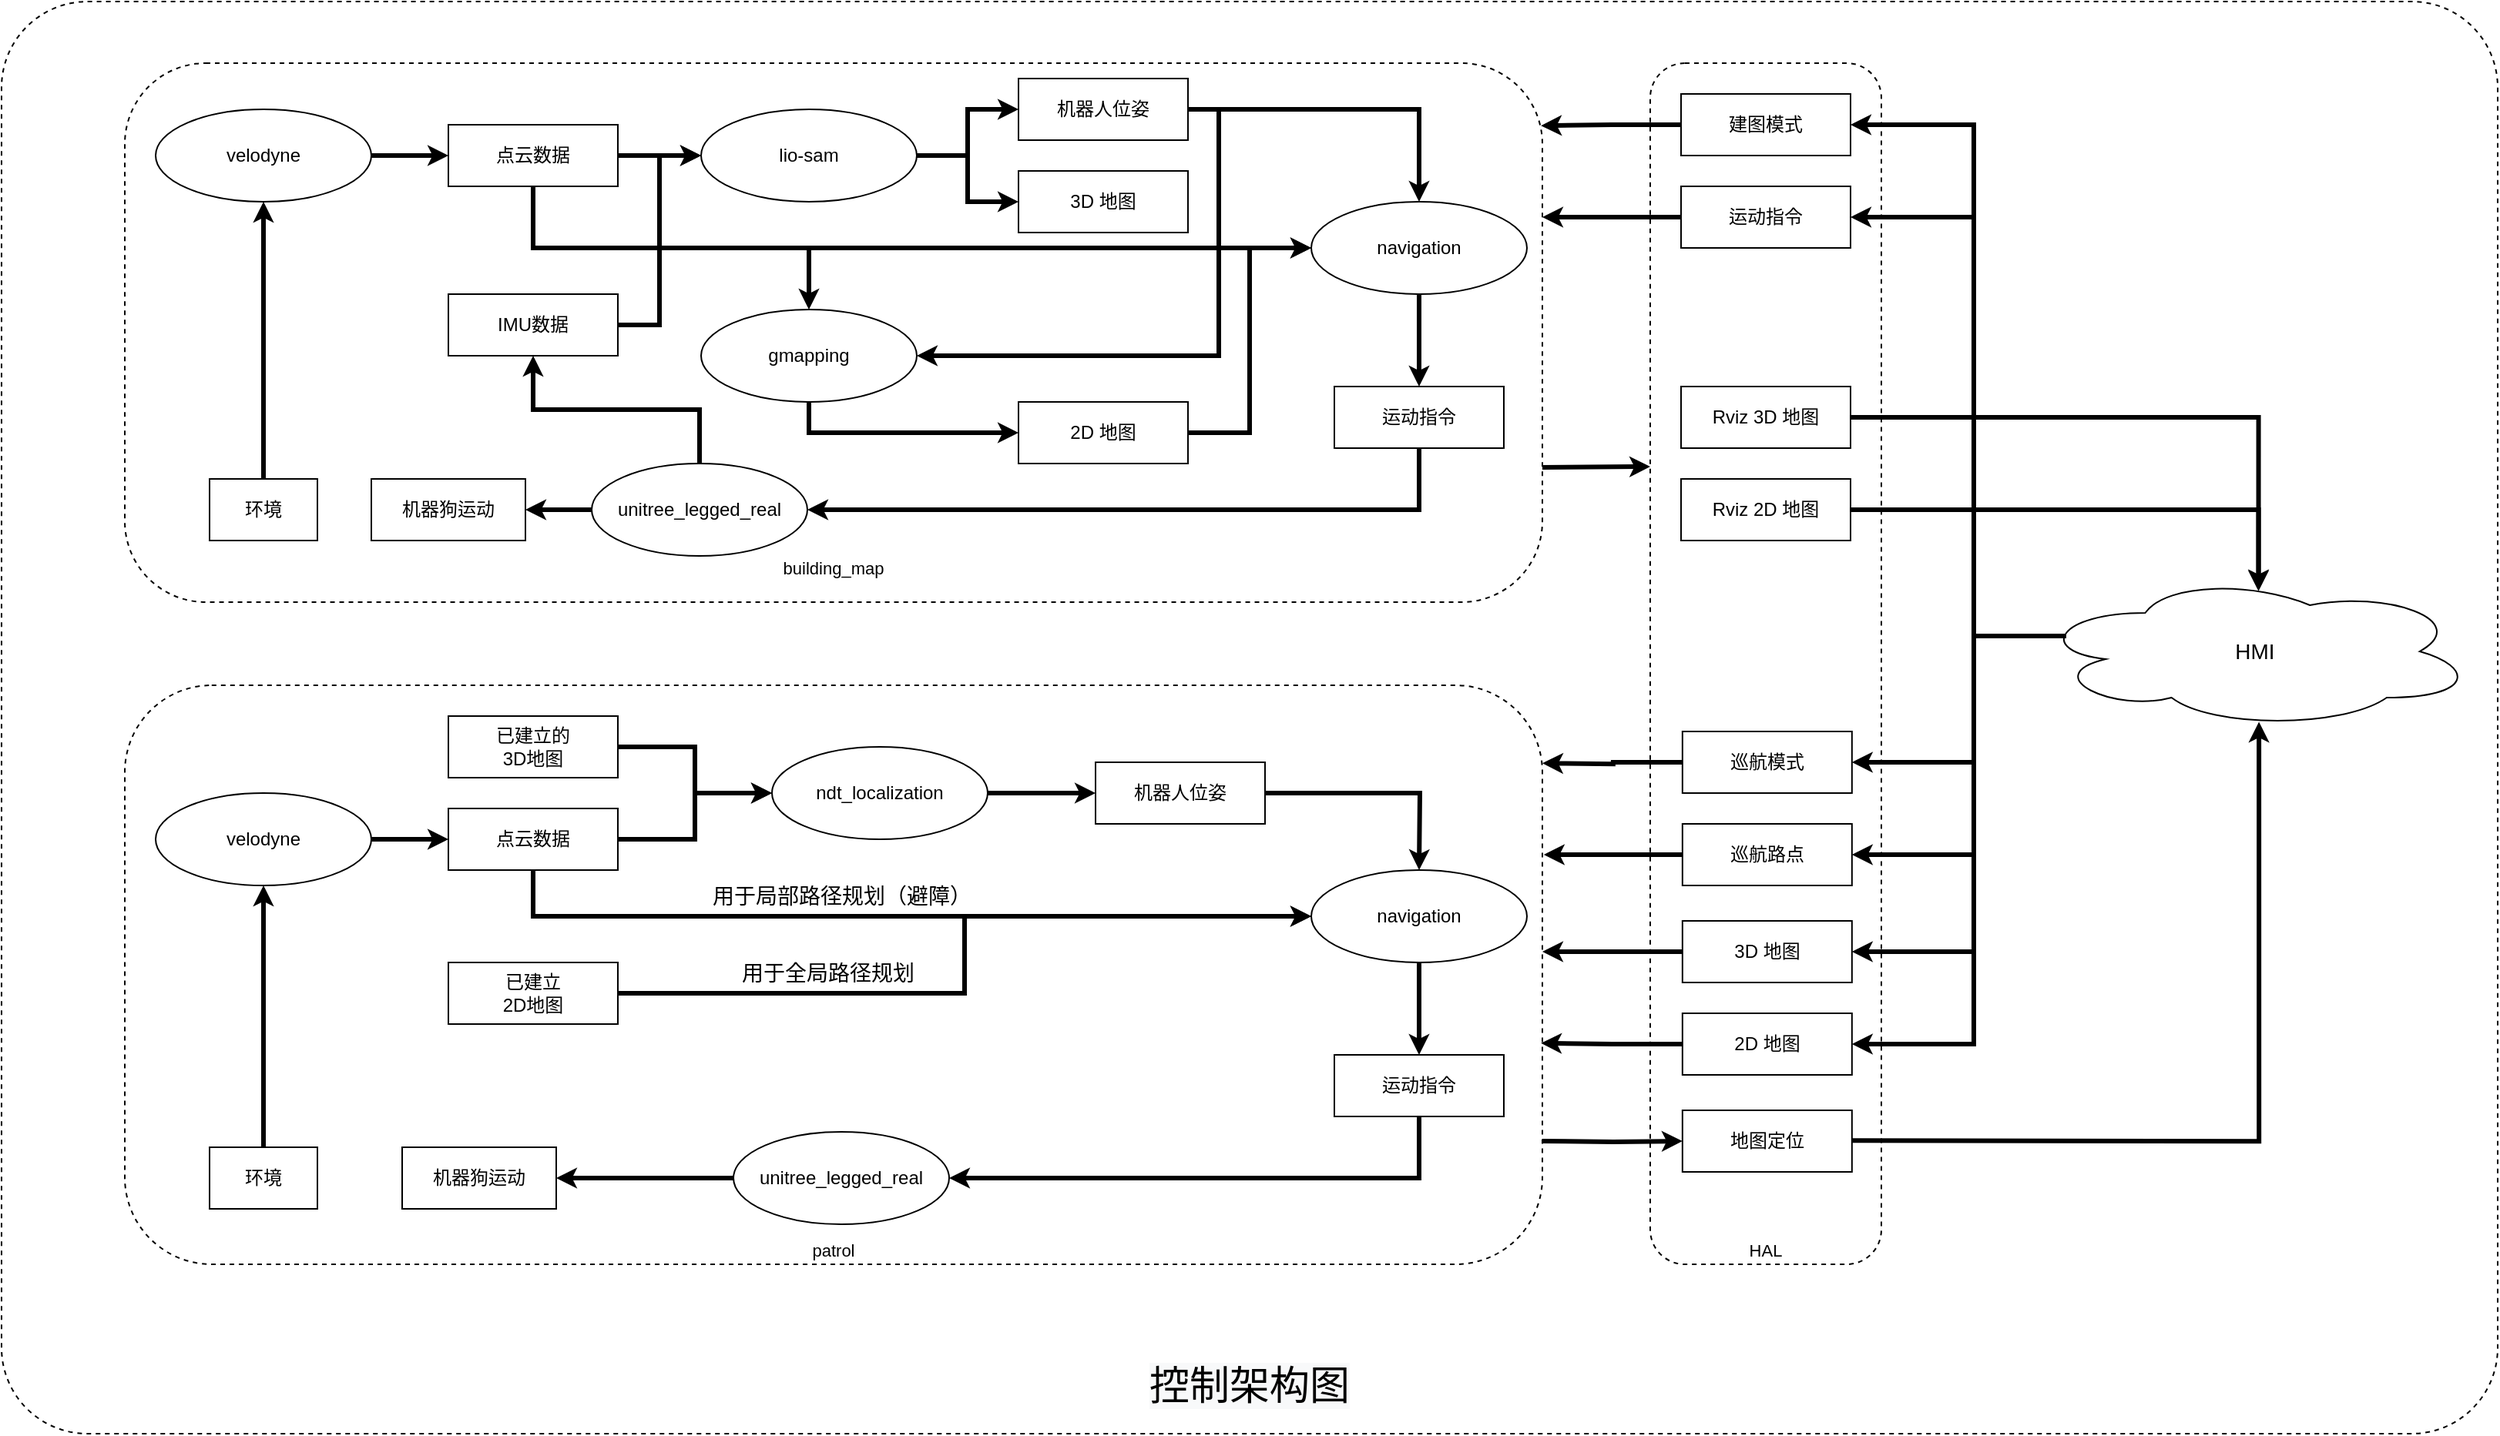 <mxfile version="17.4.5" type="device"><diagram id="CFBKUmzks_kU5x74Oj2V" name="Page-1"><mxGraphModel dx="1580" dy="884" grid="1" gridSize="10" guides="1" tooltips="1" connect="1" arrows="1" fold="1" page="1" pageScale="1" pageWidth="827" pageHeight="1169" math="0" shadow="0"><root><mxCell id="0"/><mxCell id="1" parent="0"/><mxCell id="xJRCljfXXCsh2VwYJuBU-142" value="&lt;span style=&quot;font-size: 26px ; background-color: rgb(248 , 249 , 250)&quot;&gt;控制架构图&lt;br&gt;&lt;/span&gt;&lt;span style=&quot;font-size: 11px&quot;&gt;&lt;br&gt;&lt;/span&gt;" style="rounded=1;whiteSpace=wrap;html=1;labelBackgroundColor=#FFFFFF;labelBorderColor=none;fontSize=11;fontColor=#000000;gradientColor=none;dashed=1;verticalAlign=bottom;arcSize=6;" vertex="1" parent="1"><mxGeometry x="20" y="210" width="1620" height="930" as="geometry"/></mxCell><mxCell id="xJRCljfXXCsh2VwYJuBU-36" value="HAL" style="rounded=1;whiteSpace=wrap;html=1;labelBackgroundColor=#FFFFFF;labelBorderColor=none;fontSize=11;fontColor=#000000;gradientColor=none;dashed=1;align=center;horizontal=1;verticalAlign=bottom;" vertex="1" parent="1"><mxGeometry x="1090" y="250" width="150" height="780" as="geometry"/></mxCell><mxCell id="QJIVEvj8GW1x9jg_cVEQ-8" value="patrol" style="rounded=1;whiteSpace=wrap;html=1;labelBackgroundColor=#FFFFFF;labelBorderColor=none;fontSize=11;fontColor=#000000;gradientColor=none;dashed=1;verticalAlign=bottom;" parent="1" vertex="1"><mxGeometry x="100" y="654" width="920" height="376" as="geometry"/></mxCell><mxCell id="QJIVEvj8GW1x9jg_cVEQ-10" value="&lt;span style=&quot;font-size: 11px&quot;&gt;building_map&lt;br&gt;&lt;br&gt;&lt;/span&gt;" style="rounded=1;whiteSpace=wrap;html=1;labelBackgroundColor=#FFFFFF;labelBorderColor=none;fontSize=11;fontColor=#000000;gradientColor=none;dashed=1;verticalAlign=bottom;" parent="1" vertex="1"><mxGeometry x="100" y="250" width="920" height="350" as="geometry"/></mxCell><mxCell id="xJRCljfXXCsh2VwYJuBU-44" value="" style="edgeStyle=orthogonalEdgeStyle;rounded=0;orthogonalLoop=1;jettySize=auto;html=1;startSize=4;endSize=4;targetPerimeterSpacing=0;strokeColor=#000000;strokeWidth=3;fillColor=#FF9999;" edge="1" parent="1" source="xJRCljfXXCsh2VwYJuBU-42" target="xJRCljfXXCsh2VwYJuBU-43"><mxGeometry relative="1" as="geometry"/></mxCell><mxCell id="xJRCljfXXCsh2VwYJuBU-42" value="&lt;span style=&quot;&quot;&gt;velodyne&lt;/span&gt;" style="ellipse;whiteSpace=wrap;html=1;labelBackgroundColor=#FFFFFF;" vertex="1" parent="1"><mxGeometry x="120" y="280" width="140" height="60" as="geometry"/></mxCell><mxCell id="xJRCljfXXCsh2VwYJuBU-46" value="" style="edgeStyle=orthogonalEdgeStyle;rounded=0;orthogonalLoop=1;jettySize=auto;html=1;startSize=4;endSize=4;targetPerimeterSpacing=0;strokeColor=#000000;strokeWidth=3;fillColor=#FF9999;" edge="1" parent="1" source="xJRCljfXXCsh2VwYJuBU-43" target="xJRCljfXXCsh2VwYJuBU-45"><mxGeometry relative="1" as="geometry"/></mxCell><mxCell id="xJRCljfXXCsh2VwYJuBU-43" value="&lt;span style=&quot;&quot;&gt;点云数据&lt;/span&gt;" style="rounded=0;whiteSpace=wrap;html=1;labelBackgroundColor=#FFFFFF;" vertex="1" parent="1"><mxGeometry x="310" y="290" width="110" height="40" as="geometry"/></mxCell><mxCell id="xJRCljfXXCsh2VwYJuBU-48" value="" style="edgeStyle=orthogonalEdgeStyle;rounded=0;orthogonalLoop=1;jettySize=auto;html=1;startSize=4;endSize=4;targetPerimeterSpacing=0;strokeColor=#000000;strokeWidth=3;fillColor=#FF9999;" edge="1" parent="1" source="xJRCljfXXCsh2VwYJuBU-45" target="xJRCljfXXCsh2VwYJuBU-47"><mxGeometry relative="1" as="geometry"/></mxCell><mxCell id="xJRCljfXXCsh2VwYJuBU-45" value="lio-sam" style="ellipse;whiteSpace=wrap;html=1;labelBackgroundColor=#FFFFFF;" vertex="1" parent="1"><mxGeometry x="474" y="280" width="140" height="60" as="geometry"/></mxCell><mxCell id="xJRCljfXXCsh2VwYJuBU-50" value="" style="edgeStyle=orthogonalEdgeStyle;rounded=0;orthogonalLoop=1;jettySize=auto;html=1;startSize=4;endSize=4;targetPerimeterSpacing=0;strokeColor=#000000;strokeWidth=3;fillColor=#FF9999;" edge="1" parent="1" source="xJRCljfXXCsh2VwYJuBU-47" target="xJRCljfXXCsh2VwYJuBU-49"><mxGeometry relative="1" as="geometry"/></mxCell><mxCell id="xJRCljfXXCsh2VwYJuBU-47" value="机器人位姿" style="rounded=0;whiteSpace=wrap;html=1;labelBackgroundColor=#FFFFFF;" vertex="1" parent="1"><mxGeometry x="680" y="260" width="110" height="40" as="geometry"/></mxCell><mxCell id="xJRCljfXXCsh2VwYJuBU-54" value="" style="edgeStyle=orthogonalEdgeStyle;rounded=0;orthogonalLoop=1;jettySize=auto;html=1;startSize=4;endSize=4;targetPerimeterSpacing=0;strokeColor=#000000;strokeWidth=3;fillColor=#FF9999;" edge="1" parent="1" source="xJRCljfXXCsh2VwYJuBU-49" target="xJRCljfXXCsh2VwYJuBU-53"><mxGeometry relative="1" as="geometry"/></mxCell><mxCell id="xJRCljfXXCsh2VwYJuBU-49" value="navigation" style="ellipse;whiteSpace=wrap;html=1;labelBackgroundColor=#FFFFFF;" vertex="1" parent="1"><mxGeometry x="870" y="340" width="140" height="60" as="geometry"/></mxCell><mxCell id="xJRCljfXXCsh2VwYJuBU-51" value="3D 地图" style="rounded=0;whiteSpace=wrap;html=1;labelBackgroundColor=#FFFFFF;" vertex="1" parent="1"><mxGeometry x="680" y="320" width="110" height="40" as="geometry"/></mxCell><mxCell id="xJRCljfXXCsh2VwYJuBU-52" value="" style="edgeStyle=orthogonalEdgeStyle;rounded=0;orthogonalLoop=1;jettySize=auto;html=1;startSize=4;endSize=4;targetPerimeterSpacing=0;strokeColor=#000000;strokeWidth=3;fillColor=#FF9999;exitX=1;exitY=0.5;exitDx=0;exitDy=0;entryX=0;entryY=0.5;entryDx=0;entryDy=0;" edge="1" parent="1" source="xJRCljfXXCsh2VwYJuBU-45" target="xJRCljfXXCsh2VwYJuBU-51"><mxGeometry relative="1" as="geometry"><mxPoint x="624" y="320" as="sourcePoint"/><mxPoint x="690.0" y="300" as="targetPoint"/></mxGeometry></mxCell><mxCell id="xJRCljfXXCsh2VwYJuBU-104" value="" style="edgeStyle=orthogonalEdgeStyle;rounded=0;orthogonalLoop=1;jettySize=auto;html=1;fontSize=14;startSize=4;endSize=4;targetPerimeterSpacing=0;strokeColor=#000000;strokeWidth=3;fillColor=#FF9999;exitX=1;exitY=0.75;exitDx=0;exitDy=0;" edge="1" parent="1" source="QJIVEvj8GW1x9jg_cVEQ-10"><mxGeometry relative="1" as="geometry"><mxPoint x="1090" y="512" as="targetPoint"/></mxGeometry></mxCell><mxCell id="xJRCljfXXCsh2VwYJuBU-53" value="运动指令" style="rounded=0;whiteSpace=wrap;html=1;labelBackgroundColor=#FFFFFF;" vertex="1" parent="1"><mxGeometry x="885" y="460" width="110" height="40" as="geometry"/></mxCell><mxCell id="xJRCljfXXCsh2VwYJuBU-56" value="" style="edgeStyle=orthogonalEdgeStyle;rounded=0;orthogonalLoop=1;jettySize=auto;html=1;startSize=4;endSize=4;targetPerimeterSpacing=0;strokeColor=#000000;strokeWidth=3;fillColor=#FF9999;entryX=0;entryY=0.5;entryDx=0;entryDy=0;" edge="1" parent="1" source="xJRCljfXXCsh2VwYJuBU-55" target="xJRCljfXXCsh2VwYJuBU-49"><mxGeometry relative="1" as="geometry"/></mxCell><mxCell id="xJRCljfXXCsh2VwYJuBU-55" value="2D 地图" style="rounded=0;whiteSpace=wrap;html=1;labelBackgroundColor=#FFFFFF;" vertex="1" parent="1"><mxGeometry x="680" y="470" width="110" height="40" as="geometry"/></mxCell><mxCell id="xJRCljfXXCsh2VwYJuBU-57" value="" style="edgeStyle=orthogonalEdgeStyle;rounded=0;orthogonalLoop=1;jettySize=auto;html=1;startSize=4;endSize=4;targetPerimeterSpacing=0;strokeColor=#000000;strokeWidth=3;fillColor=#FF9999;exitX=1;exitY=0.5;exitDx=0;exitDy=0;entryX=1;entryY=0.5;entryDx=0;entryDy=0;" edge="1" parent="1" source="xJRCljfXXCsh2VwYJuBU-47" target="xJRCljfXXCsh2VwYJuBU-58"><mxGeometry relative="1" as="geometry"><mxPoint x="800.0" y="290" as="sourcePoint"/><mxPoint x="930.0" y="340" as="targetPoint"/></mxGeometry></mxCell><mxCell id="xJRCljfXXCsh2VwYJuBU-63" value="" style="edgeStyle=orthogonalEdgeStyle;rounded=0;orthogonalLoop=1;jettySize=auto;html=1;startSize=4;endSize=4;targetPerimeterSpacing=0;strokeColor=#000000;strokeWidth=3;fillColor=#FF9999;entryX=0;entryY=0.5;entryDx=0;entryDy=0;exitX=0.5;exitY=1;exitDx=0;exitDy=0;" edge="1" parent="1" source="xJRCljfXXCsh2VwYJuBU-58" target="xJRCljfXXCsh2VwYJuBU-55"><mxGeometry relative="1" as="geometry"/></mxCell><mxCell id="xJRCljfXXCsh2VwYJuBU-58" value="gmapping" style="ellipse;whiteSpace=wrap;html=1;labelBackgroundColor=#FFFFFF;" vertex="1" parent="1"><mxGeometry x="474" y="410" width="140" height="60" as="geometry"/></mxCell><mxCell id="xJRCljfXXCsh2VwYJuBU-59" value="" style="edgeStyle=orthogonalEdgeStyle;rounded=0;orthogonalLoop=1;jettySize=auto;html=1;startSize=4;endSize=4;targetPerimeterSpacing=0;strokeColor=#000000;strokeWidth=3;fillColor=#FF9999;exitX=0.5;exitY=1;exitDx=0;exitDy=0;entryX=0.5;entryY=0;entryDx=0;entryDy=0;" edge="1" parent="1" source="xJRCljfXXCsh2VwYJuBU-43" target="xJRCljfXXCsh2VwYJuBU-58"><mxGeometry relative="1" as="geometry"><mxPoint x="800.0" y="290" as="sourcePoint"/><mxPoint x="624" y="420" as="targetPoint"/></mxGeometry></mxCell><mxCell id="xJRCljfXXCsh2VwYJuBU-60" value="" style="edgeStyle=orthogonalEdgeStyle;rounded=0;orthogonalLoop=1;jettySize=auto;html=1;startSize=4;endSize=4;targetPerimeterSpacing=0;strokeColor=#000000;strokeWidth=3;fillColor=#FF9999;entryX=0;entryY=0.5;entryDx=0;entryDy=0;exitX=0.5;exitY=1;exitDx=0;exitDy=0;" edge="1" parent="1" source="xJRCljfXXCsh2VwYJuBU-43" target="xJRCljfXXCsh2VwYJuBU-49"><mxGeometry relative="1" as="geometry"><mxPoint x="390" y="330" as="sourcePoint"/><mxPoint x="554" y="390" as="targetPoint"/></mxGeometry></mxCell><mxCell id="xJRCljfXXCsh2VwYJuBU-69" value="" style="edgeStyle=orthogonalEdgeStyle;rounded=0;orthogonalLoop=1;jettySize=auto;html=1;startSize=4;endSize=4;targetPerimeterSpacing=0;strokeColor=#000000;strokeWidth=3;fillColor=#FF9999;entryX=0;entryY=0.5;entryDx=0;entryDy=0;" edge="1" parent="1" source="xJRCljfXXCsh2VwYJuBU-61" target="xJRCljfXXCsh2VwYJuBU-45"><mxGeometry relative="1" as="geometry"/></mxCell><mxCell id="xJRCljfXXCsh2VwYJuBU-61" value="&lt;span&gt;IMU数据&lt;/span&gt;" style="rounded=0;whiteSpace=wrap;html=1;labelBackgroundColor=#FFFFFF;" vertex="1" parent="1"><mxGeometry x="310" y="400" width="110" height="40" as="geometry"/></mxCell><mxCell id="xJRCljfXXCsh2VwYJuBU-64" value="" style="edgeStyle=orthogonalEdgeStyle;rounded=0;orthogonalLoop=1;jettySize=auto;html=1;startSize=4;endSize=4;targetPerimeterSpacing=0;strokeColor=#000000;strokeWidth=3;fillColor=#FF9999;" edge="1" parent="1" source="xJRCljfXXCsh2VwYJuBU-62" target="xJRCljfXXCsh2VwYJuBU-61"><mxGeometry relative="1" as="geometry"/></mxCell><mxCell id="xJRCljfXXCsh2VwYJuBU-66" value="" style="edgeStyle=orthogonalEdgeStyle;rounded=0;orthogonalLoop=1;jettySize=auto;html=1;startSize=4;endSize=4;targetPerimeterSpacing=0;strokeColor=#000000;strokeWidth=3;fillColor=#FF9999;" edge="1" parent="1" source="xJRCljfXXCsh2VwYJuBU-62" target="xJRCljfXXCsh2VwYJuBU-65"><mxGeometry relative="1" as="geometry"/></mxCell><mxCell id="xJRCljfXXCsh2VwYJuBU-62" value="unitree_legged_real" style="ellipse;whiteSpace=wrap;html=1;labelBackgroundColor=#FFFFFF;" vertex="1" parent="1"><mxGeometry x="403" y="510" width="140" height="60" as="geometry"/></mxCell><mxCell id="xJRCljfXXCsh2VwYJuBU-65" value="&lt;span&gt;机器狗运动&lt;/span&gt;" style="rounded=0;whiteSpace=wrap;html=1;labelBackgroundColor=#FFFFFF;" vertex="1" parent="1"><mxGeometry x="260" y="520" width="100" height="40" as="geometry"/></mxCell><mxCell id="xJRCljfXXCsh2VwYJuBU-68" style="edgeStyle=orthogonalEdgeStyle;rounded=0;orthogonalLoop=1;jettySize=auto;html=1;entryX=0.5;entryY=1;entryDx=0;entryDy=0;startSize=4;endSize=4;targetPerimeterSpacing=0;strokeColor=#000000;strokeWidth=3;fillColor=#FF9999;" edge="1" parent="1" source="xJRCljfXXCsh2VwYJuBU-67" target="xJRCljfXXCsh2VwYJuBU-42"><mxGeometry relative="1" as="geometry"/></mxCell><mxCell id="xJRCljfXXCsh2VwYJuBU-67" value="&lt;span&gt;环境&lt;/span&gt;" style="rounded=0;whiteSpace=wrap;html=1;labelBackgroundColor=#FFFFFF;" vertex="1" parent="1"><mxGeometry x="155" y="520" width="70" height="40" as="geometry"/></mxCell><mxCell id="xJRCljfXXCsh2VwYJuBU-70" value="" style="edgeStyle=orthogonalEdgeStyle;rounded=0;orthogonalLoop=1;jettySize=auto;html=1;startSize=4;endSize=4;targetPerimeterSpacing=0;strokeColor=#000000;strokeWidth=3;fillColor=#FF9999;exitX=0.5;exitY=1;exitDx=0;exitDy=0;entryX=1;entryY=0.5;entryDx=0;entryDy=0;" edge="1" parent="1" source="xJRCljfXXCsh2VwYJuBU-53" target="xJRCljfXXCsh2VwYJuBU-62"><mxGeometry relative="1" as="geometry"><mxPoint x="800.0" y="290" as="sourcePoint"/><mxPoint x="624" y="450" as="targetPoint"/></mxGeometry></mxCell><mxCell id="xJRCljfXXCsh2VwYJuBU-71" value="" style="edgeStyle=orthogonalEdgeStyle;rounded=0;orthogonalLoop=1;jettySize=auto;html=1;startSize=4;endSize=4;targetPerimeterSpacing=0;strokeColor=#000000;strokeWidth=3;fillColor=#FF9999;" edge="1" parent="1" source="xJRCljfXXCsh2VwYJuBU-72" target="xJRCljfXXCsh2VwYJuBU-73"><mxGeometry relative="1" as="geometry"/></mxCell><mxCell id="xJRCljfXXCsh2VwYJuBU-72" value="&lt;span style=&quot;&quot;&gt;velodyne&lt;/span&gt;" style="ellipse;whiteSpace=wrap;html=1;labelBackgroundColor=#FFFFFF;" vertex="1" parent="1"><mxGeometry x="120" y="724" width="140" height="60" as="geometry"/></mxCell><mxCell id="xJRCljfXXCsh2VwYJuBU-86" value="" style="edgeStyle=orthogonalEdgeStyle;rounded=0;orthogonalLoop=1;jettySize=auto;html=1;startSize=4;endSize=4;targetPerimeterSpacing=0;strokeColor=#000000;strokeWidth=3;fillColor=#FF9999;" edge="1" parent="1" source="xJRCljfXXCsh2VwYJuBU-73" target="xJRCljfXXCsh2VwYJuBU-74"><mxGeometry relative="1" as="geometry"/></mxCell><mxCell id="xJRCljfXXCsh2VwYJuBU-87" value="" style="edgeStyle=orthogonalEdgeStyle;rounded=0;orthogonalLoop=1;jettySize=auto;html=1;startSize=4;endSize=4;targetPerimeterSpacing=0;strokeColor=#000000;strokeWidth=3;fillColor=#FF9999;entryX=0;entryY=0.5;entryDx=0;entryDy=0;exitX=0.5;exitY=1;exitDx=0;exitDy=0;" edge="1" parent="1" source="xJRCljfXXCsh2VwYJuBU-73" target="xJRCljfXXCsh2VwYJuBU-76"><mxGeometry relative="1" as="geometry"/></mxCell><mxCell id="xJRCljfXXCsh2VwYJuBU-93" value="用于局部路径规划（避障）" style="edgeLabel;html=1;align=center;verticalAlign=middle;resizable=0;points=[];spacing=2;fontSize=14;" vertex="1" connectable="0" parent="xJRCljfXXCsh2VwYJuBU-87"><mxGeometry x="-0.165" y="-6" relative="1" as="geometry"><mxPoint x="6" y="-19" as="offset"/></mxGeometry></mxCell><mxCell id="xJRCljfXXCsh2VwYJuBU-73" value="&lt;span style=&quot;&quot;&gt;点云数据&lt;/span&gt;" style="rounded=0;whiteSpace=wrap;html=1;labelBackgroundColor=#FFFFFF;" vertex="1" parent="1"><mxGeometry x="310" y="734" width="110" height="40" as="geometry"/></mxCell><mxCell id="xJRCljfXXCsh2VwYJuBU-89" value="" style="edgeStyle=orthogonalEdgeStyle;rounded=0;orthogonalLoop=1;jettySize=auto;html=1;startSize=4;endSize=4;targetPerimeterSpacing=0;strokeColor=#000000;strokeWidth=3;fillColor=#FF9999;" edge="1" parent="1" source="xJRCljfXXCsh2VwYJuBU-74" target="xJRCljfXXCsh2VwYJuBU-75"><mxGeometry relative="1" as="geometry"/></mxCell><mxCell id="xJRCljfXXCsh2VwYJuBU-74" value="ndt_localization" style="ellipse;whiteSpace=wrap;html=1;labelBackgroundColor=#FFFFFF;" vertex="1" parent="1"><mxGeometry x="520" y="694" width="140" height="60" as="geometry"/></mxCell><mxCell id="xJRCljfXXCsh2VwYJuBU-75" value="机器人位姿" style="rounded=0;whiteSpace=wrap;html=1;labelBackgroundColor=#FFFFFF;" vertex="1" parent="1"><mxGeometry x="730" y="704" width="110" height="40" as="geometry"/></mxCell><mxCell id="xJRCljfXXCsh2VwYJuBU-91" value="" style="edgeStyle=orthogonalEdgeStyle;rounded=0;orthogonalLoop=1;jettySize=auto;html=1;startSize=4;endSize=4;targetPerimeterSpacing=0;strokeColor=#000000;strokeWidth=3;fillColor=#FF9999;" edge="1" parent="1" source="xJRCljfXXCsh2VwYJuBU-76" target="xJRCljfXXCsh2VwYJuBU-77"><mxGeometry relative="1" as="geometry"/></mxCell><mxCell id="xJRCljfXXCsh2VwYJuBU-76" value="navigation" style="ellipse;whiteSpace=wrap;html=1;labelBackgroundColor=#FFFFFF;" vertex="1" parent="1"><mxGeometry x="870" y="774" width="140" height="60" as="geometry"/></mxCell><mxCell id="xJRCljfXXCsh2VwYJuBU-77" value="运动指令" style="rounded=0;whiteSpace=wrap;html=1;labelBackgroundColor=#FFFFFF;" vertex="1" parent="1"><mxGeometry x="885" y="894" width="110" height="40" as="geometry"/></mxCell><mxCell id="xJRCljfXXCsh2VwYJuBU-78" value="&lt;span&gt;已建立&lt;br&gt;2D地图&lt;/span&gt;" style="rounded=0;whiteSpace=wrap;html=1;labelBackgroundColor=#FFFFFF;" vertex="1" parent="1"><mxGeometry x="310" y="834" width="110" height="40" as="geometry"/></mxCell><mxCell id="xJRCljfXXCsh2VwYJuBU-92" value="" style="edgeStyle=orthogonalEdgeStyle;rounded=0;orthogonalLoop=1;jettySize=auto;html=1;startSize=4;endSize=4;targetPerimeterSpacing=0;strokeColor=#000000;strokeWidth=3;fillColor=#FF9999;" edge="1" parent="1" source="xJRCljfXXCsh2VwYJuBU-79" target="xJRCljfXXCsh2VwYJuBU-80"><mxGeometry relative="1" as="geometry"/></mxCell><mxCell id="xJRCljfXXCsh2VwYJuBU-79" value="unitree_legged_real" style="ellipse;whiteSpace=wrap;html=1;labelBackgroundColor=#FFFFFF;" vertex="1" parent="1"><mxGeometry x="495" y="944" width="140" height="60" as="geometry"/></mxCell><mxCell id="xJRCljfXXCsh2VwYJuBU-80" value="&lt;span&gt;机器狗运动&lt;/span&gt;" style="rounded=0;whiteSpace=wrap;html=1;labelBackgroundColor=#FFFFFF;" vertex="1" parent="1"><mxGeometry x="280" y="954" width="100" height="40" as="geometry"/></mxCell><mxCell id="xJRCljfXXCsh2VwYJuBU-81" style="edgeStyle=orthogonalEdgeStyle;rounded=0;orthogonalLoop=1;jettySize=auto;html=1;entryX=0.5;entryY=1;entryDx=0;entryDy=0;startSize=4;endSize=4;targetPerimeterSpacing=0;strokeColor=#000000;strokeWidth=3;fillColor=#FF9999;" edge="1" parent="1" source="xJRCljfXXCsh2VwYJuBU-82" target="xJRCljfXXCsh2VwYJuBU-72"><mxGeometry relative="1" as="geometry"/></mxCell><mxCell id="xJRCljfXXCsh2VwYJuBU-82" value="&lt;span&gt;环境&lt;/span&gt;" style="rounded=0;whiteSpace=wrap;html=1;labelBackgroundColor=#FFFFFF;" vertex="1" parent="1"><mxGeometry x="155" y="954" width="70" height="40" as="geometry"/></mxCell><mxCell id="xJRCljfXXCsh2VwYJuBU-83" value="" style="edgeStyle=orthogonalEdgeStyle;rounded=0;orthogonalLoop=1;jettySize=auto;html=1;startSize=4;endSize=4;targetPerimeterSpacing=0;strokeColor=#000000;strokeWidth=3;fillColor=#FF9999;exitX=0.5;exitY=1;exitDx=0;exitDy=0;entryX=1;entryY=0.5;entryDx=0;entryDy=0;" edge="1" parent="1" source="xJRCljfXXCsh2VwYJuBU-77" target="xJRCljfXXCsh2VwYJuBU-79"><mxGeometry relative="1" as="geometry"><mxPoint x="800.0" y="724" as="sourcePoint"/><mxPoint x="624" y="884" as="targetPoint"/></mxGeometry></mxCell><mxCell id="xJRCljfXXCsh2VwYJuBU-85" value="" style="edgeStyle=orthogonalEdgeStyle;rounded=0;orthogonalLoop=1;jettySize=auto;html=1;startSize=4;endSize=4;targetPerimeterSpacing=0;strokeColor=#000000;strokeWidth=3;fillColor=#FF9999;" edge="1" parent="1" source="xJRCljfXXCsh2VwYJuBU-84" target="xJRCljfXXCsh2VwYJuBU-74"><mxGeometry relative="1" as="geometry"/></mxCell><mxCell id="xJRCljfXXCsh2VwYJuBU-84" value="&lt;span&gt;已建立的&lt;br&gt;3D地图&lt;/span&gt;" style="rounded=0;whiteSpace=wrap;html=1;labelBackgroundColor=#FFFFFF;" vertex="1" parent="1"><mxGeometry x="310" y="674" width="110" height="40" as="geometry"/></mxCell><mxCell id="xJRCljfXXCsh2VwYJuBU-88" value="" style="edgeStyle=orthogonalEdgeStyle;rounded=0;orthogonalLoop=1;jettySize=auto;html=1;startSize=4;endSize=4;targetPerimeterSpacing=0;strokeColor=#000000;strokeWidth=3;fillColor=#FF9999;entryX=0;entryY=0.5;entryDx=0;entryDy=0;exitX=1;exitY=0.5;exitDx=0;exitDy=0;" edge="1" parent="1" source="xJRCljfXXCsh2VwYJuBU-78" target="xJRCljfXXCsh2VwYJuBU-76"><mxGeometry relative="1" as="geometry"><mxPoint x="375" y="784" as="sourcePoint"/><mxPoint x="880.0" y="814" as="targetPoint"/></mxGeometry></mxCell><mxCell id="xJRCljfXXCsh2VwYJuBU-96" value="用于全局路径规划" style="edgeLabel;html=1;align=center;verticalAlign=middle;resizable=0;points=[];spacing=2;fontSize=14;" vertex="1" connectable="0" parent="xJRCljfXXCsh2VwYJuBU-88"><mxGeometry x="-0.455" y="-2" relative="1" as="geometry"><mxPoint y="-15" as="offset"/></mxGeometry></mxCell><mxCell id="xJRCljfXXCsh2VwYJuBU-90" value="" style="edgeStyle=orthogonalEdgeStyle;rounded=0;orthogonalLoop=1;jettySize=auto;html=1;startSize=4;endSize=4;targetPerimeterSpacing=0;strokeColor=#000000;strokeWidth=3;fillColor=#FF9999;exitX=1;exitY=0.5;exitDx=0;exitDy=0;" edge="1" parent="1" source="xJRCljfXXCsh2VwYJuBU-75"><mxGeometry relative="1" as="geometry"><mxPoint x="624" y="734" as="sourcePoint"/><mxPoint x="940" y="774" as="targetPoint"/></mxGeometry></mxCell><mxCell id="xJRCljfXXCsh2VwYJuBU-97" value="HMI" style="ellipse;shape=cloud;whiteSpace=wrap;html=1;labelBackgroundColor=#FFFFFF;fontSize=14;" vertex="1" parent="1"><mxGeometry x="1340" y="582" width="285" height="100" as="geometry"/></mxCell><mxCell id="xJRCljfXXCsh2VwYJuBU-99" value="Rviz 3D 地图" style="rounded=0;whiteSpace=wrap;html=1;labelBackgroundColor=#FFFFFF;" vertex="1" parent="1"><mxGeometry x="1110" y="460" width="110" height="40" as="geometry"/></mxCell><mxCell id="xJRCljfXXCsh2VwYJuBU-100" value="Rviz&amp;nbsp;2D 地图" style="rounded=0;whiteSpace=wrap;html=1;labelBackgroundColor=#FFFFFF;" vertex="1" parent="1"><mxGeometry x="1110" y="520" width="110" height="40" as="geometry"/></mxCell><mxCell id="xJRCljfXXCsh2VwYJuBU-103" value="" style="edgeStyle=orthogonalEdgeStyle;rounded=0;orthogonalLoop=1;jettySize=auto;html=1;fontSize=14;startSize=4;endSize=4;targetPerimeterSpacing=0;strokeColor=#000000;strokeWidth=3;fillColor=#FF9999;entryX=0.999;entryY=0.116;entryDx=0;entryDy=0;entryPerimeter=0;" edge="1" parent="1" source="xJRCljfXXCsh2VwYJuBU-101" target="QJIVEvj8GW1x9jg_cVEQ-10"><mxGeometry relative="1" as="geometry"/></mxCell><mxCell id="xJRCljfXXCsh2VwYJuBU-101" value="建图模式" style="rounded=0;whiteSpace=wrap;html=1;labelBackgroundColor=#FFFFFF;" vertex="1" parent="1"><mxGeometry x="1110" y="270" width="110" height="40" as="geometry"/></mxCell><mxCell id="xJRCljfXXCsh2VwYJuBU-106" value="运动指令" style="rounded=0;whiteSpace=wrap;html=1;labelBackgroundColor=#FFFFFF;" vertex="1" parent="1"><mxGeometry x="1110" y="330" width="110" height="40" as="geometry"/></mxCell><mxCell id="xJRCljfXXCsh2VwYJuBU-107" value="" style="edgeStyle=orthogonalEdgeStyle;rounded=0;orthogonalLoop=1;jettySize=auto;html=1;fontSize=14;startSize=4;endSize=4;targetPerimeterSpacing=0;strokeColor=#000000;strokeWidth=3;fillColor=#FF9999;entryX=0.999;entryY=0.116;entryDx=0;entryDy=0;entryPerimeter=0;exitX=0;exitY=0.5;exitDx=0;exitDy=0;" edge="1" parent="1" source="xJRCljfXXCsh2VwYJuBU-106"><mxGeometry relative="1" as="geometry"><mxPoint x="1110.92" y="349.4" as="sourcePoint"/><mxPoint x="1020.0" y="350" as="targetPoint"/></mxGeometry></mxCell><mxCell id="xJRCljfXXCsh2VwYJuBU-108" value="" style="edgeStyle=orthogonalEdgeStyle;rounded=0;orthogonalLoop=1;jettySize=auto;html=1;fontSize=14;startSize=4;endSize=4;targetPerimeterSpacing=0;strokeColor=#000000;strokeWidth=3;fillColor=#FF9999;entryX=0.999;entryY=0.116;entryDx=0;entryDy=0;entryPerimeter=0;" edge="1" parent="1" source="xJRCljfXXCsh2VwYJuBU-109"><mxGeometry relative="1" as="geometry"><mxPoint x="1020.0" y="704.6" as="targetPoint"/></mxGeometry></mxCell><mxCell id="xJRCljfXXCsh2VwYJuBU-109" value="巡航模式" style="rounded=0;whiteSpace=wrap;html=1;labelBackgroundColor=#FFFFFF;" vertex="1" parent="1"><mxGeometry x="1110.92" y="684" width="110" height="40" as="geometry"/></mxCell><mxCell id="xJRCljfXXCsh2VwYJuBU-110" value="巡航路点" style="rounded=0;whiteSpace=wrap;html=1;labelBackgroundColor=#FFFFFF;" vertex="1" parent="1"><mxGeometry x="1110.92" y="744" width="110" height="40" as="geometry"/></mxCell><mxCell id="xJRCljfXXCsh2VwYJuBU-111" value="" style="edgeStyle=orthogonalEdgeStyle;rounded=0;orthogonalLoop=1;jettySize=auto;html=1;fontSize=14;startSize=4;endSize=4;targetPerimeterSpacing=0;strokeColor=#000000;strokeWidth=3;fillColor=#FF9999;entryX=0.999;entryY=0.116;entryDx=0;entryDy=0;entryPerimeter=0;exitX=0;exitY=0.5;exitDx=0;exitDy=0;" edge="1" parent="1" source="xJRCljfXXCsh2VwYJuBU-110"><mxGeometry relative="1" as="geometry"><mxPoint x="1111.84" y="763.4" as="sourcePoint"/><mxPoint x="1020.92" y="764" as="targetPoint"/></mxGeometry></mxCell><mxCell id="xJRCljfXXCsh2VwYJuBU-123" value="" style="edgeStyle=orthogonalEdgeStyle;rounded=0;orthogonalLoop=1;jettySize=auto;html=1;fontSize=14;startSize=4;endSize=4;targetPerimeterSpacing=0;strokeColor=#000000;strokeWidth=3;fillColor=#FF9999;exitX=1;exitY=0.5;exitDx=0;exitDy=0;entryX=0.508;entryY=0.109;entryDx=0;entryDy=0;entryPerimeter=0;" edge="1" parent="1" source="xJRCljfXXCsh2VwYJuBU-99" target="xJRCljfXXCsh2VwYJuBU-97"><mxGeometry relative="1" as="geometry"><mxPoint x="1030" y="522.5" as="sourcePoint"/><mxPoint x="1494" y="600" as="targetPoint"/></mxGeometry></mxCell><mxCell id="xJRCljfXXCsh2VwYJuBU-124" value="" style="edgeStyle=orthogonalEdgeStyle;rounded=0;orthogonalLoop=1;jettySize=auto;html=1;fontSize=14;startSize=4;endSize=4;targetPerimeterSpacing=0;strokeColor=#000000;strokeWidth=3;fillColor=#FF9999;exitX=1;exitY=0.5;exitDx=0;exitDy=0;entryX=0.508;entryY=0.103;entryDx=0;entryDy=0;entryPerimeter=0;" edge="1" parent="1" source="xJRCljfXXCsh2VwYJuBU-100" target="xJRCljfXXCsh2VwYJuBU-97"><mxGeometry relative="1" as="geometry"><mxPoint x="1230" y="490" as="sourcePoint"/><mxPoint x="1490" y="590" as="targetPoint"/></mxGeometry></mxCell><mxCell id="xJRCljfXXCsh2VwYJuBU-127" value="" style="edgeStyle=orthogonalEdgeStyle;rounded=0;orthogonalLoop=1;jettySize=auto;html=1;fontSize=14;startSize=4;endSize=4;targetPerimeterSpacing=0;strokeColor=#000000;strokeWidth=3;fillColor=#FF9999;entryX=1;entryY=0.5;entryDx=0;entryDy=0;exitX=0.07;exitY=0.4;exitDx=0;exitDy=0;exitPerimeter=0;" edge="1" parent="1" source="xJRCljfXXCsh2VwYJuBU-97" target="xJRCljfXXCsh2VwYJuBU-110"><mxGeometry relative="1" as="geometry"><mxPoint x="1506" y="680" as="sourcePoint"/><mxPoint x="1454.595" y="681.1" as="targetPoint"/><Array as="points"><mxPoint x="1300" y="622"/><mxPoint x="1300" y="764"/></Array></mxGeometry></mxCell><mxCell id="xJRCljfXXCsh2VwYJuBU-128" value="" style="edgeStyle=orthogonalEdgeStyle;rounded=0;orthogonalLoop=1;jettySize=auto;html=1;fontSize=14;startSize=4;endSize=4;targetPerimeterSpacing=0;strokeColor=#000000;strokeWidth=3;fillColor=#FF9999;entryX=1;entryY=0.5;entryDx=0;entryDy=0;exitX=0.07;exitY=0.4;exitDx=0;exitDy=0;exitPerimeter=0;" edge="1" parent="1" source="xJRCljfXXCsh2VwYJuBU-97" target="xJRCljfXXCsh2VwYJuBU-109"><mxGeometry relative="1" as="geometry"><mxPoint x="1510" y="748" as="sourcePoint"/><mxPoint x="1230.92" y="770" as="targetPoint"/><Array as="points"><mxPoint x="1300" y="622"/><mxPoint x="1300" y="704"/></Array></mxGeometry></mxCell><mxCell id="xJRCljfXXCsh2VwYJuBU-133" value="" style="edgeStyle=orthogonalEdgeStyle;rounded=0;orthogonalLoop=1;jettySize=auto;html=1;fontSize=14;startSize=4;endSize=4;targetPerimeterSpacing=0;strokeColor=#000000;strokeWidth=3;fillColor=#FF9999;entryX=1;entryY=0.5;entryDx=0;entryDy=0;exitX=0.07;exitY=0.4;exitDx=0;exitDy=0;exitPerimeter=0;" edge="1" parent="1" source="xJRCljfXXCsh2VwYJuBU-97"><mxGeometry relative="1" as="geometry"><mxPoint x="1359.03" y="164" as="sourcePoint"/><mxPoint x="1220" y="290.0" as="targetPoint"/><Array as="points"><mxPoint x="1300" y="622"/><mxPoint x="1300" y="290"/></Array></mxGeometry></mxCell><mxCell id="xJRCljfXXCsh2VwYJuBU-134" value="" style="edgeStyle=orthogonalEdgeStyle;rounded=0;orthogonalLoop=1;jettySize=auto;html=1;fontSize=14;startSize=4;endSize=4;targetPerimeterSpacing=0;strokeColor=#000000;strokeWidth=3;fillColor=#FF9999;entryX=1;entryY=0.5;entryDx=0;entryDy=0;exitX=0.07;exitY=0.4;exitDx=0;exitDy=0;exitPerimeter=0;" edge="1" parent="1" source="xJRCljfXXCsh2VwYJuBU-97" target="xJRCljfXXCsh2VwYJuBU-106"><mxGeometry relative="1" as="geometry"><mxPoint x="1369.95" y="632" as="sourcePoint"/><mxPoint x="1230.0" y="300.0" as="targetPoint"/><Array as="points"><mxPoint x="1300" y="622"/><mxPoint x="1300" y="350"/></Array></mxGeometry></mxCell><mxCell id="xJRCljfXXCsh2VwYJuBU-140" value="" style="edgeStyle=orthogonalEdgeStyle;rounded=0;orthogonalLoop=1;jettySize=auto;html=1;fontSize=26;startSize=4;endSize=4;targetPerimeterSpacing=0;strokeColor=#000000;strokeWidth=3;fillColor=#FF9999;exitX=0;exitY=0.5;exitDx=0;exitDy=0;" edge="1" parent="1" source="xJRCljfXXCsh2VwYJuBU-136"><mxGeometry relative="1" as="geometry"><mxPoint x="1110.92" y="824" as="sourcePoint"/><mxPoint x="1020" y="827" as="targetPoint"/></mxGeometry></mxCell><mxCell id="xJRCljfXXCsh2VwYJuBU-136" value="3D 地图" style="rounded=0;whiteSpace=wrap;html=1;labelBackgroundColor=#FFFFFF;" vertex="1" parent="1"><mxGeometry x="1110.92" y="807" width="110" height="40" as="geometry"/></mxCell><mxCell id="xJRCljfXXCsh2VwYJuBU-141" value="" style="edgeStyle=orthogonalEdgeStyle;rounded=0;orthogonalLoop=1;jettySize=auto;html=1;fontSize=26;startSize=4;endSize=4;targetPerimeterSpacing=0;strokeColor=#000000;strokeWidth=3;fillColor=#FF9999;entryX=0.999;entryY=0.618;entryDx=0;entryDy=0;entryPerimeter=0;" edge="1" parent="1" source="xJRCljfXXCsh2VwYJuBU-137" target="QJIVEvj8GW1x9jg_cVEQ-8"><mxGeometry relative="1" as="geometry"/></mxCell><mxCell id="xJRCljfXXCsh2VwYJuBU-137" value="2D 地图" style="rounded=0;whiteSpace=wrap;html=1;labelBackgroundColor=#FFFFFF;" vertex="1" parent="1"><mxGeometry x="1110.92" y="867" width="110" height="40" as="geometry"/></mxCell><mxCell id="xJRCljfXXCsh2VwYJuBU-138" value="" style="edgeStyle=orthogonalEdgeStyle;rounded=0;orthogonalLoop=1;jettySize=auto;html=1;fontSize=14;startSize=4;endSize=4;targetPerimeterSpacing=0;strokeColor=#000000;strokeWidth=3;fillColor=#FF9999;entryX=1;entryY=0.5;entryDx=0;entryDy=0;exitX=0.07;exitY=0.4;exitDx=0;exitDy=0;exitPerimeter=0;" edge="1" parent="1" source="xJRCljfXXCsh2VwYJuBU-97" target="xJRCljfXXCsh2VwYJuBU-137"><mxGeometry relative="1" as="geometry"><mxPoint x="1369.95" y="632" as="sourcePoint"/><mxPoint x="1230.92" y="774" as="targetPoint"/><Array as="points"><mxPoint x="1300" y="622"/><mxPoint x="1300" y="887"/></Array></mxGeometry></mxCell><mxCell id="xJRCljfXXCsh2VwYJuBU-139" value="" style="edgeStyle=orthogonalEdgeStyle;rounded=0;orthogonalLoop=1;jettySize=auto;html=1;fontSize=14;startSize=4;endSize=4;targetPerimeterSpacing=0;strokeColor=#000000;strokeWidth=3;fillColor=#FF9999;entryX=1;entryY=0.5;entryDx=0;entryDy=0;exitX=0.07;exitY=0.4;exitDx=0;exitDy=0;exitPerimeter=0;" edge="1" parent="1" source="xJRCljfXXCsh2VwYJuBU-97" target="xJRCljfXXCsh2VwYJuBU-136"><mxGeometry relative="1" as="geometry"><mxPoint x="1369.95" y="632" as="sourcePoint"/><mxPoint x="1230.92" y="897" as="targetPoint"/><Array as="points"><mxPoint x="1300" y="622"/><mxPoint x="1300" y="827"/></Array></mxGeometry></mxCell><mxCell id="xJRCljfXXCsh2VwYJuBU-143" value="地图定位" style="rounded=0;whiteSpace=wrap;html=1;labelBackgroundColor=#FFFFFF;" vertex="1" parent="1"><mxGeometry x="1110.92" y="930" width="110" height="40" as="geometry"/></mxCell><mxCell id="xJRCljfXXCsh2VwYJuBU-144" value="" style="edgeStyle=orthogonalEdgeStyle;rounded=0;orthogonalLoop=1;jettySize=auto;html=1;fontSize=14;startSize=4;endSize=4;targetPerimeterSpacing=0;strokeColor=#000000;strokeWidth=3;fillColor=#FF9999;entryX=0;entryY=0.5;entryDx=0;entryDy=0;" edge="1" parent="1" target="xJRCljfXXCsh2VwYJuBU-143"><mxGeometry relative="1" as="geometry"><mxPoint x="1020" y="950" as="sourcePoint"/><mxPoint x="1089.97" y="949.97" as="targetPoint"/></mxGeometry></mxCell><mxCell id="xJRCljfXXCsh2VwYJuBU-145" value="" style="edgeStyle=orthogonalEdgeStyle;rounded=0;orthogonalLoop=1;jettySize=auto;html=1;fontSize=14;startSize=4;endSize=4;targetPerimeterSpacing=0;strokeColor=#000000;strokeWidth=3;fillColor=#FF9999;entryX=0.509;entryY=0.957;entryDx=0;entryDy=0;entryPerimeter=0;" edge="1" parent="1" target="xJRCljfXXCsh2VwYJuBU-97"><mxGeometry relative="1" as="geometry"><mxPoint x="1220.92" y="949.58" as="sourcePoint"/><mxPoint x="1490" y="680" as="targetPoint"/></mxGeometry></mxCell></root></mxGraphModel></diagram></mxfile>